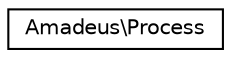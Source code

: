 digraph "Graphical Class Hierarchy"
{
  edge [fontname="Helvetica",fontsize="10",labelfontname="Helvetica",labelfontsize="10"];
  node [fontname="Helvetica",fontsize="10",shape=record];
  rankdir="LR";
  Node0 [label="Amadeus\\Process",height=0.2,width=0.4,color="black", fillcolor="white", style="filled",URL="$classAmadeus_1_1Process.html"];
}
